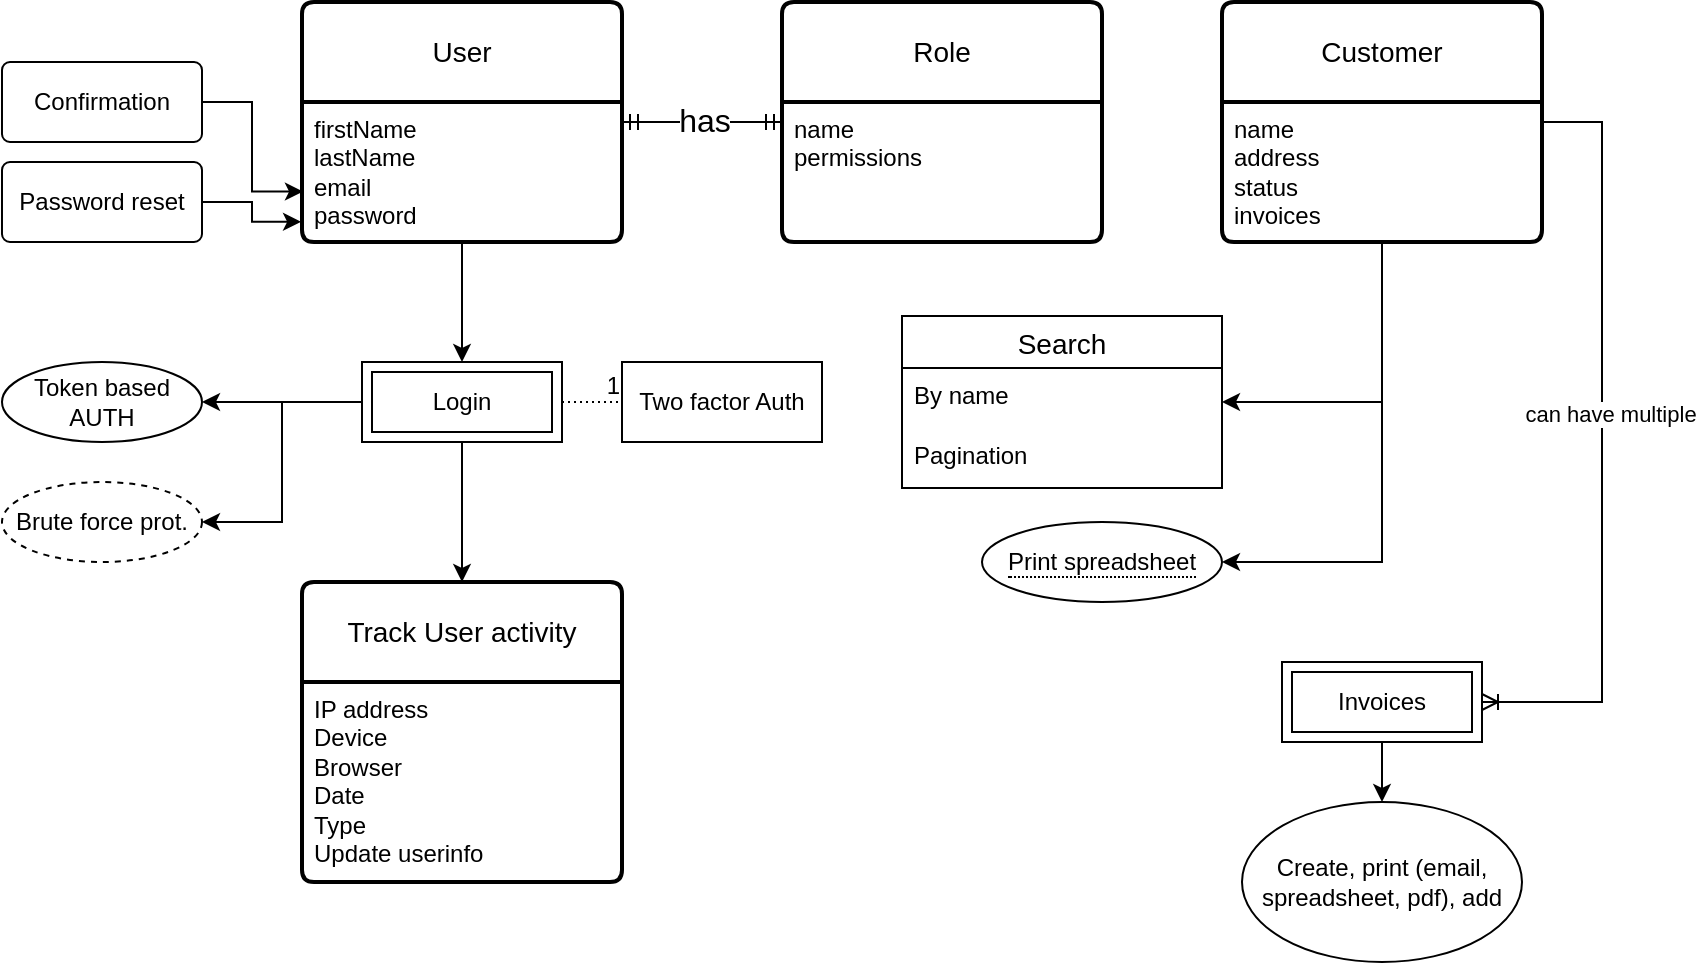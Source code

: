 <mxfile version="21.3.8" type="device">
  <diagram name="Page-1" id="xph5zfqVj-UBXPkm7YCS">
    <mxGraphModel dx="875" dy="481" grid="1" gridSize="10" guides="1" tooltips="1" connect="1" arrows="1" fold="1" page="1" pageScale="1" pageWidth="827" pageHeight="1169" math="0" shadow="0">
      <root>
        <mxCell id="0" />
        <mxCell id="1" parent="0" />
        <mxCell id="yqEgFslqYs65Ork0amSp-16" style="edgeStyle=orthogonalEdgeStyle;rounded=0;orthogonalLoop=1;jettySize=auto;html=1;entryX=0.5;entryY=0;entryDx=0;entryDy=0;" parent="1" source="u-zv6ul8UQRFGCls4ol9-29" target="yqEgFslqYs65Ork0amSp-15" edge="1">
          <mxGeometry relative="1" as="geometry" />
        </mxCell>
        <mxCell id="u-zv6ul8UQRFGCls4ol9-29" value="User" style="swimlane;childLayout=stackLayout;horizontal=1;startSize=50;horizontalStack=0;rounded=1;fontSize=14;fontStyle=0;strokeWidth=2;resizeParent=0;resizeLast=1;shadow=0;dashed=0;align=center;arcSize=4;whiteSpace=wrap;html=1;" parent="1" vertex="1">
          <mxGeometry x="160" y="400" width="160" height="120" as="geometry" />
        </mxCell>
        <mxCell id="u-zv6ul8UQRFGCls4ol9-30" value="firstName&lt;br&gt;lastName&lt;br&gt;email&lt;br&gt;password" style="align=left;strokeColor=none;fillColor=none;spacingLeft=4;fontSize=12;verticalAlign=top;resizable=0;rotatable=0;part=1;html=1;" parent="u-zv6ul8UQRFGCls4ol9-29" vertex="1">
          <mxGeometry y="50" width="160" height="70" as="geometry" />
        </mxCell>
        <mxCell id="u-zv6ul8UQRFGCls4ol9-32" value="Role" style="swimlane;childLayout=stackLayout;horizontal=1;startSize=50;horizontalStack=0;rounded=1;fontSize=14;fontStyle=0;strokeWidth=2;resizeParent=0;resizeLast=1;shadow=0;dashed=0;align=center;arcSize=4;whiteSpace=wrap;html=1;" parent="1" vertex="1">
          <mxGeometry x="400" y="400" width="160" height="120" as="geometry" />
        </mxCell>
        <mxCell id="u-zv6ul8UQRFGCls4ol9-33" value="name&lt;br&gt;permissions" style="align=left;strokeColor=none;fillColor=none;spacingLeft=4;fontSize=12;verticalAlign=top;resizable=0;rotatable=0;part=1;html=1;" parent="u-zv6ul8UQRFGCls4ol9-32" vertex="1">
          <mxGeometry y="50" width="160" height="70" as="geometry" />
        </mxCell>
        <mxCell id="u-zv6ul8UQRFGCls4ol9-35" value="" style="edgeStyle=entityRelationEdgeStyle;fontSize=12;html=1;endArrow=ERmandOne;startArrow=ERmandOne;rounded=0;" parent="1" source="u-zv6ul8UQRFGCls4ol9-29" target="u-zv6ul8UQRFGCls4ol9-32" edge="1">
          <mxGeometry width="100" height="100" relative="1" as="geometry">
            <mxPoint x="370" y="400" as="sourcePoint" />
            <mxPoint x="460" y="400" as="targetPoint" />
          </mxGeometry>
        </mxCell>
        <mxCell id="u-zv6ul8UQRFGCls4ol9-36" value="&lt;font style=&quot;font-size: 16px;&quot;&gt;has&lt;/font&gt;" style="edgeLabel;html=1;align=center;verticalAlign=middle;resizable=0;points=[];" parent="u-zv6ul8UQRFGCls4ol9-35" vertex="1" connectable="0">
          <mxGeometry x="0.025" relative="1" as="geometry">
            <mxPoint y="-1" as="offset" />
          </mxGeometry>
        </mxCell>
        <mxCell id="yqEgFslqYs65Ork0amSp-8" style="edgeStyle=orthogonalEdgeStyle;rounded=0;orthogonalLoop=1;jettySize=auto;html=1;entryX=-0.003;entryY=0.856;entryDx=0;entryDy=0;entryPerimeter=0;" parent="1" source="yqEgFslqYs65Ork0amSp-6" target="u-zv6ul8UQRFGCls4ol9-30" edge="1">
          <mxGeometry relative="1" as="geometry">
            <mxPoint x="250" y="509" as="targetPoint" />
          </mxGeometry>
        </mxCell>
        <mxCell id="yqEgFslqYs65Ork0amSp-6" value="Password reset" style="rounded=1;arcSize=10;whiteSpace=wrap;html=1;align=center;" parent="1" vertex="1">
          <mxGeometry x="10" y="480" width="100" height="40" as="geometry" />
        </mxCell>
        <mxCell id="yqEgFslqYs65Ork0amSp-10" style="edgeStyle=orthogonalEdgeStyle;rounded=0;orthogonalLoop=1;jettySize=auto;html=1;entryX=0.003;entryY=0.64;entryDx=0;entryDy=0;entryPerimeter=0;" parent="1" source="yqEgFslqYs65Ork0amSp-9" target="u-zv6ul8UQRFGCls4ol9-30" edge="1">
          <mxGeometry relative="1" as="geometry" />
        </mxCell>
        <mxCell id="yqEgFslqYs65Ork0amSp-9" value="Confirmation" style="rounded=1;arcSize=10;whiteSpace=wrap;html=1;align=center;" parent="1" vertex="1">
          <mxGeometry x="10" y="430" width="100" height="40" as="geometry" />
        </mxCell>
        <mxCell id="yqEgFslqYs65Ork0amSp-18" style="edgeStyle=orthogonalEdgeStyle;rounded=0;orthogonalLoop=1;jettySize=auto;html=1;entryX=1;entryY=0.5;entryDx=0;entryDy=0;" parent="1" source="yqEgFslqYs65Ork0amSp-15" target="yqEgFslqYs65Ork0amSp-17" edge="1">
          <mxGeometry relative="1" as="geometry" />
        </mxCell>
        <mxCell id="yqEgFslqYs65Ork0amSp-20" style="edgeStyle=orthogonalEdgeStyle;rounded=0;orthogonalLoop=1;jettySize=auto;html=1;entryX=1;entryY=0.5;entryDx=0;entryDy=0;" parent="1" source="yqEgFslqYs65Ork0amSp-15" target="yqEgFslqYs65Ork0amSp-19" edge="1">
          <mxGeometry relative="1" as="geometry" />
        </mxCell>
        <mxCell id="yqEgFslqYs65Ork0amSp-26" style="edgeStyle=orthogonalEdgeStyle;rounded=0;orthogonalLoop=1;jettySize=auto;html=1;entryX=0.5;entryY=0;entryDx=0;entryDy=0;" parent="1" source="yqEgFslqYs65Ork0amSp-15" target="yqEgFslqYs65Ork0amSp-24" edge="1">
          <mxGeometry relative="1" as="geometry" />
        </mxCell>
        <mxCell id="yqEgFslqYs65Ork0amSp-15" value="Login" style="shape=ext;margin=3;double=1;whiteSpace=wrap;html=1;align=center;" parent="1" vertex="1">
          <mxGeometry x="190" y="580" width="100" height="40" as="geometry" />
        </mxCell>
        <mxCell id="yqEgFslqYs65Ork0amSp-17" value="Token based AUTH" style="ellipse;whiteSpace=wrap;html=1;align=center;" parent="1" vertex="1">
          <mxGeometry x="10" y="580" width="100" height="40" as="geometry" />
        </mxCell>
        <mxCell id="yqEgFslqYs65Ork0amSp-19" value="Brute force prot." style="ellipse;whiteSpace=wrap;html=1;align=center;dashed=1;" parent="1" vertex="1">
          <mxGeometry x="10" y="640" width="100" height="40" as="geometry" />
        </mxCell>
        <mxCell id="yqEgFslqYs65Ork0amSp-21" value="Two factor Auth" style="whiteSpace=wrap;html=1;align=center;" parent="1" vertex="1">
          <mxGeometry x="320" y="580" width="100" height="40" as="geometry" />
        </mxCell>
        <mxCell id="yqEgFslqYs65Ork0amSp-22" value="" style="endArrow=none;html=1;rounded=0;dashed=1;dashPattern=1 2;exitX=1;exitY=0.5;exitDx=0;exitDy=0;entryX=0;entryY=0.5;entryDx=0;entryDy=0;" parent="1" source="yqEgFslqYs65Ork0amSp-15" target="yqEgFslqYs65Ork0amSp-21" edge="1">
          <mxGeometry relative="1" as="geometry">
            <mxPoint x="230" y="640" as="sourcePoint" />
            <mxPoint x="390" y="640" as="targetPoint" />
          </mxGeometry>
        </mxCell>
        <mxCell id="yqEgFslqYs65Ork0amSp-23" value="1" style="resizable=0;html=1;whiteSpace=wrap;align=right;verticalAlign=bottom;" parent="yqEgFslqYs65Ork0amSp-22" connectable="0" vertex="1">
          <mxGeometry x="1" relative="1" as="geometry" />
        </mxCell>
        <mxCell id="yqEgFslqYs65Ork0amSp-24" value="Track User activity" style="swimlane;childLayout=stackLayout;horizontal=1;startSize=50;horizontalStack=0;rounded=1;fontSize=14;fontStyle=0;strokeWidth=2;resizeParent=0;resizeLast=1;shadow=0;dashed=0;align=center;arcSize=4;whiteSpace=wrap;html=1;" parent="1" vertex="1">
          <mxGeometry x="160" y="690" width="160" height="150" as="geometry" />
        </mxCell>
        <mxCell id="yqEgFslqYs65Ork0amSp-25" value="IP address&lt;br&gt;Device&lt;br&gt;Browser&lt;br&gt;Date&lt;br&gt;Type&lt;br&gt;Update userinfo" style="align=left;strokeColor=none;fillColor=none;spacingLeft=4;fontSize=12;verticalAlign=top;resizable=0;rotatable=0;part=1;html=1;" parent="yqEgFslqYs65Ork0amSp-24" vertex="1">
          <mxGeometry y="50" width="160" height="100" as="geometry" />
        </mxCell>
        <mxCell id="yqEgFslqYs65Ork0amSp-27" value="Customer" style="swimlane;childLayout=stackLayout;horizontal=1;startSize=50;horizontalStack=0;rounded=1;fontSize=14;fontStyle=0;strokeWidth=2;resizeParent=0;resizeLast=1;shadow=0;dashed=0;align=center;arcSize=4;whiteSpace=wrap;html=1;" parent="1" vertex="1">
          <mxGeometry x="620" y="400" width="160" height="120" as="geometry" />
        </mxCell>
        <mxCell id="yqEgFslqYs65Ork0amSp-28" value="name&lt;br&gt;address&lt;br&gt;status&lt;br&gt;invoices" style="align=left;strokeColor=none;fillColor=none;spacingLeft=4;fontSize=12;verticalAlign=top;resizable=0;rotatable=0;part=1;html=1;" parent="yqEgFslqYs65Ork0amSp-27" vertex="1">
          <mxGeometry y="50" width="160" height="70" as="geometry" />
        </mxCell>
        <mxCell id="yqEgFslqYs65Ork0amSp-29" value="Search" style="swimlane;fontStyle=0;childLayout=stackLayout;horizontal=1;startSize=26;horizontalStack=0;resizeParent=1;resizeParentMax=0;resizeLast=0;collapsible=1;marginBottom=0;align=center;fontSize=14;" parent="1" vertex="1">
          <mxGeometry x="460" y="557" width="160" height="86" as="geometry" />
        </mxCell>
        <mxCell id="yqEgFslqYs65Ork0amSp-31" value="By name" style="text;strokeColor=none;fillColor=none;spacingLeft=4;spacingRight=4;overflow=hidden;rotatable=0;points=[[0,0.5],[1,0.5]];portConstraint=eastwest;fontSize=12;whiteSpace=wrap;html=1;" parent="yqEgFslqYs65Ork0amSp-29" vertex="1">
          <mxGeometry y="26" width="160" height="30" as="geometry" />
        </mxCell>
        <mxCell id="yqEgFslqYs65Ork0amSp-32" value="Pagination" style="text;strokeColor=none;fillColor=none;spacingLeft=4;spacingRight=4;overflow=hidden;rotatable=0;points=[[0,0.5],[1,0.5]];portConstraint=eastwest;fontSize=12;whiteSpace=wrap;html=1;" parent="yqEgFslqYs65Ork0amSp-29" vertex="1">
          <mxGeometry y="56" width="160" height="30" as="geometry" />
        </mxCell>
        <mxCell id="yqEgFslqYs65Ork0amSp-33" style="edgeStyle=orthogonalEdgeStyle;rounded=0;orthogonalLoop=1;jettySize=auto;html=1;entryX=1;entryY=0.5;entryDx=0;entryDy=0;" parent="1" source="yqEgFslqYs65Ork0amSp-28" target="yqEgFslqYs65Ork0amSp-29" edge="1">
          <mxGeometry relative="1" as="geometry" />
        </mxCell>
        <mxCell id="yqEgFslqYs65Ork0amSp-34" value="&lt;span style=&quot;border-bottom: 1px dotted&quot;&gt;Print spreadsheet&lt;/span&gt;" style="ellipse;whiteSpace=wrap;html=1;align=center;" parent="1" vertex="1">
          <mxGeometry x="500" y="660" width="120" height="40" as="geometry" />
        </mxCell>
        <mxCell id="yqEgFslqYs65Ork0amSp-35" style="edgeStyle=orthogonalEdgeStyle;rounded=0;orthogonalLoop=1;jettySize=auto;html=1;entryX=1;entryY=0.5;entryDx=0;entryDy=0;" parent="1" source="yqEgFslqYs65Ork0amSp-28" target="yqEgFslqYs65Ork0amSp-34" edge="1">
          <mxGeometry relative="1" as="geometry" />
        </mxCell>
        <mxCell id="pCBYe5Hj1dUD7TFbnleI-5" value="" style="edgeStyle=orthogonalEdgeStyle;rounded=0;orthogonalLoop=1;jettySize=auto;html=1;" edge="1" parent="1" source="yqEgFslqYs65Ork0amSp-39" target="pCBYe5Hj1dUD7TFbnleI-4">
          <mxGeometry relative="1" as="geometry" />
        </mxCell>
        <mxCell id="yqEgFslqYs65Ork0amSp-39" value="Invoices" style="shape=ext;margin=3;double=1;whiteSpace=wrap;html=1;align=center;" parent="1" vertex="1">
          <mxGeometry x="650" y="730" width="100" height="40" as="geometry" />
        </mxCell>
        <mxCell id="pCBYe5Hj1dUD7TFbnleI-2" value="" style="edgeStyle=entityRelationEdgeStyle;fontSize=12;html=1;endArrow=ERoneToMany;rounded=0;entryX=1;entryY=0.5;entryDx=0;entryDy=0;" edge="1" parent="1" target="yqEgFslqYs65Ork0amSp-39">
          <mxGeometry width="100" height="100" relative="1" as="geometry">
            <mxPoint x="780" y="460" as="sourcePoint" />
            <mxPoint x="600" y="700" as="targetPoint" />
          </mxGeometry>
        </mxCell>
        <mxCell id="pCBYe5Hj1dUD7TFbnleI-3" value="can have multiple" style="edgeLabel;html=1;align=center;verticalAlign=middle;resizable=0;points=[];" vertex="1" connectable="0" parent="pCBYe5Hj1dUD7TFbnleI-2">
          <mxGeometry x="-0.073" y="4" relative="1" as="geometry">
            <mxPoint as="offset" />
          </mxGeometry>
        </mxCell>
        <mxCell id="pCBYe5Hj1dUD7TFbnleI-6" style="edgeStyle=orthogonalEdgeStyle;rounded=0;orthogonalLoop=1;jettySize=auto;html=1;exitX=0.5;exitY=0;exitDx=0;exitDy=0;" edge="1" parent="1" source="pCBYe5Hj1dUD7TFbnleI-4">
          <mxGeometry relative="1" as="geometry">
            <mxPoint x="700" y="820" as="targetPoint" />
          </mxGeometry>
        </mxCell>
        <mxCell id="pCBYe5Hj1dUD7TFbnleI-4" value="Create, print (email, spreadsheet, pdf), add" style="ellipse;whiteSpace=wrap;html=1;" vertex="1" parent="1">
          <mxGeometry x="630" y="800" width="140" height="80" as="geometry" />
        </mxCell>
      </root>
    </mxGraphModel>
  </diagram>
</mxfile>
